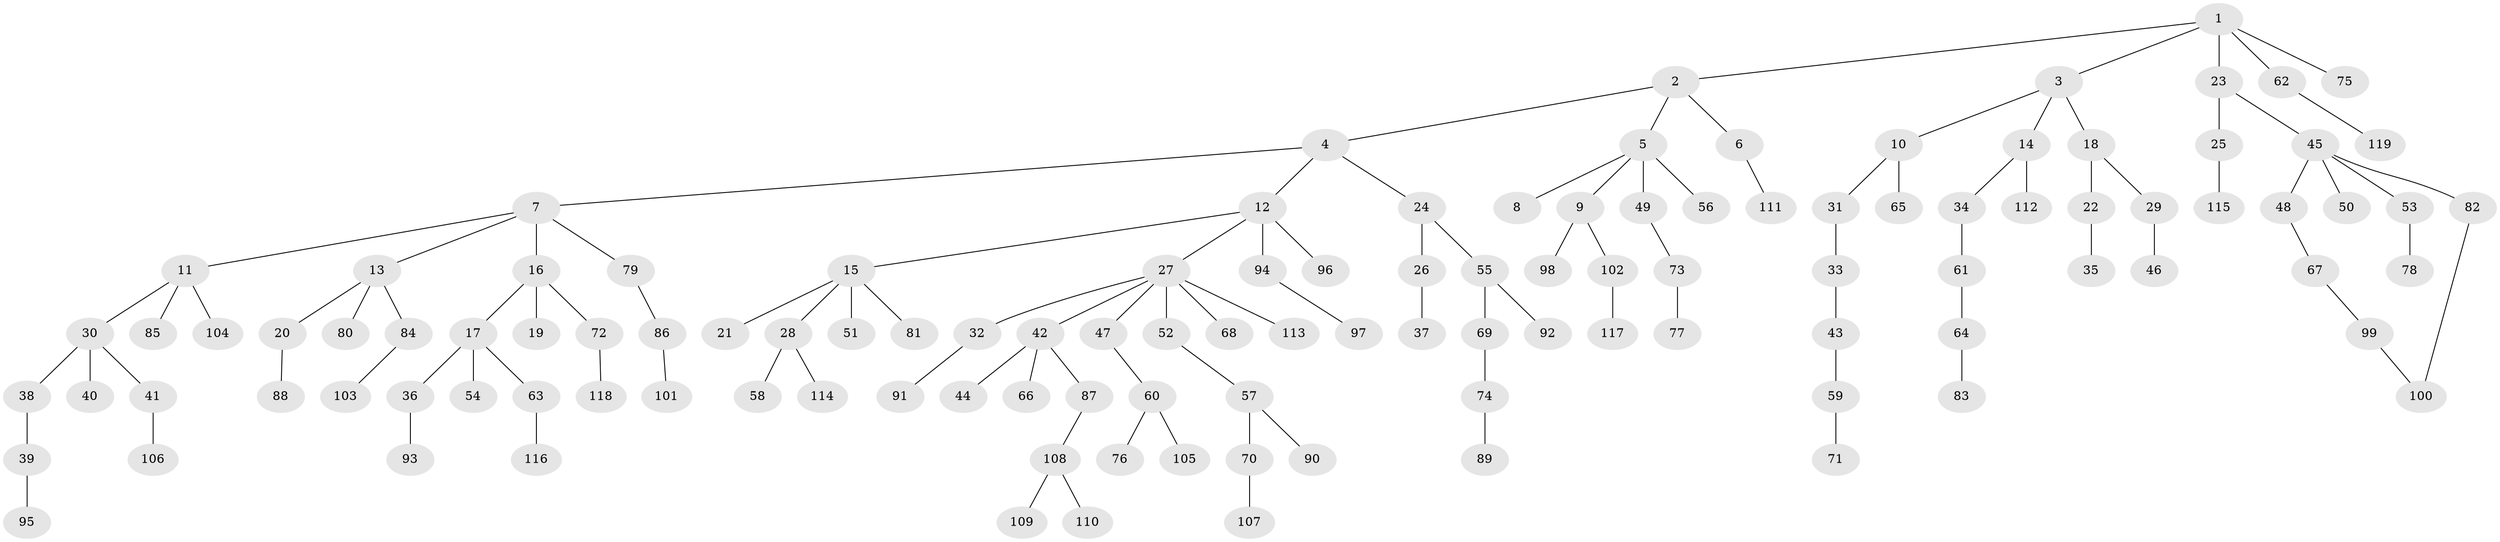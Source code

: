 // coarse degree distribution, {4: 0.08860759493670886, 5: 0.02531645569620253, 7: 0.02531645569620253, 6: 0.012658227848101266, 1: 0.5189873417721519, 3: 0.08860759493670886, 2: 0.24050632911392406}
// Generated by graph-tools (version 1.1) at 2025/23/03/03/25 07:23:35]
// undirected, 119 vertices, 119 edges
graph export_dot {
graph [start="1"]
  node [color=gray90,style=filled];
  1;
  2;
  3;
  4;
  5;
  6;
  7;
  8;
  9;
  10;
  11;
  12;
  13;
  14;
  15;
  16;
  17;
  18;
  19;
  20;
  21;
  22;
  23;
  24;
  25;
  26;
  27;
  28;
  29;
  30;
  31;
  32;
  33;
  34;
  35;
  36;
  37;
  38;
  39;
  40;
  41;
  42;
  43;
  44;
  45;
  46;
  47;
  48;
  49;
  50;
  51;
  52;
  53;
  54;
  55;
  56;
  57;
  58;
  59;
  60;
  61;
  62;
  63;
  64;
  65;
  66;
  67;
  68;
  69;
  70;
  71;
  72;
  73;
  74;
  75;
  76;
  77;
  78;
  79;
  80;
  81;
  82;
  83;
  84;
  85;
  86;
  87;
  88;
  89;
  90;
  91;
  92;
  93;
  94;
  95;
  96;
  97;
  98;
  99;
  100;
  101;
  102;
  103;
  104;
  105;
  106;
  107;
  108;
  109;
  110;
  111;
  112;
  113;
  114;
  115;
  116;
  117;
  118;
  119;
  1 -- 2;
  1 -- 3;
  1 -- 23;
  1 -- 62;
  1 -- 75;
  2 -- 4;
  2 -- 5;
  2 -- 6;
  3 -- 10;
  3 -- 14;
  3 -- 18;
  4 -- 7;
  4 -- 12;
  4 -- 24;
  5 -- 8;
  5 -- 9;
  5 -- 49;
  5 -- 56;
  6 -- 111;
  7 -- 11;
  7 -- 13;
  7 -- 16;
  7 -- 79;
  9 -- 98;
  9 -- 102;
  10 -- 31;
  10 -- 65;
  11 -- 30;
  11 -- 85;
  11 -- 104;
  12 -- 15;
  12 -- 27;
  12 -- 94;
  12 -- 96;
  13 -- 20;
  13 -- 80;
  13 -- 84;
  14 -- 34;
  14 -- 112;
  15 -- 21;
  15 -- 28;
  15 -- 51;
  15 -- 81;
  16 -- 17;
  16 -- 19;
  16 -- 72;
  17 -- 36;
  17 -- 54;
  17 -- 63;
  18 -- 22;
  18 -- 29;
  20 -- 88;
  22 -- 35;
  23 -- 25;
  23 -- 45;
  24 -- 26;
  24 -- 55;
  25 -- 115;
  26 -- 37;
  27 -- 32;
  27 -- 42;
  27 -- 47;
  27 -- 52;
  27 -- 68;
  27 -- 113;
  28 -- 58;
  28 -- 114;
  29 -- 46;
  30 -- 38;
  30 -- 40;
  30 -- 41;
  31 -- 33;
  32 -- 91;
  33 -- 43;
  34 -- 61;
  36 -- 93;
  38 -- 39;
  39 -- 95;
  41 -- 106;
  42 -- 44;
  42 -- 66;
  42 -- 87;
  43 -- 59;
  45 -- 48;
  45 -- 50;
  45 -- 53;
  45 -- 82;
  47 -- 60;
  48 -- 67;
  49 -- 73;
  52 -- 57;
  53 -- 78;
  55 -- 69;
  55 -- 92;
  57 -- 70;
  57 -- 90;
  59 -- 71;
  60 -- 76;
  60 -- 105;
  61 -- 64;
  62 -- 119;
  63 -- 116;
  64 -- 83;
  67 -- 99;
  69 -- 74;
  70 -- 107;
  72 -- 118;
  73 -- 77;
  74 -- 89;
  79 -- 86;
  82 -- 100;
  84 -- 103;
  86 -- 101;
  87 -- 108;
  94 -- 97;
  99 -- 100;
  102 -- 117;
  108 -- 109;
  108 -- 110;
}
